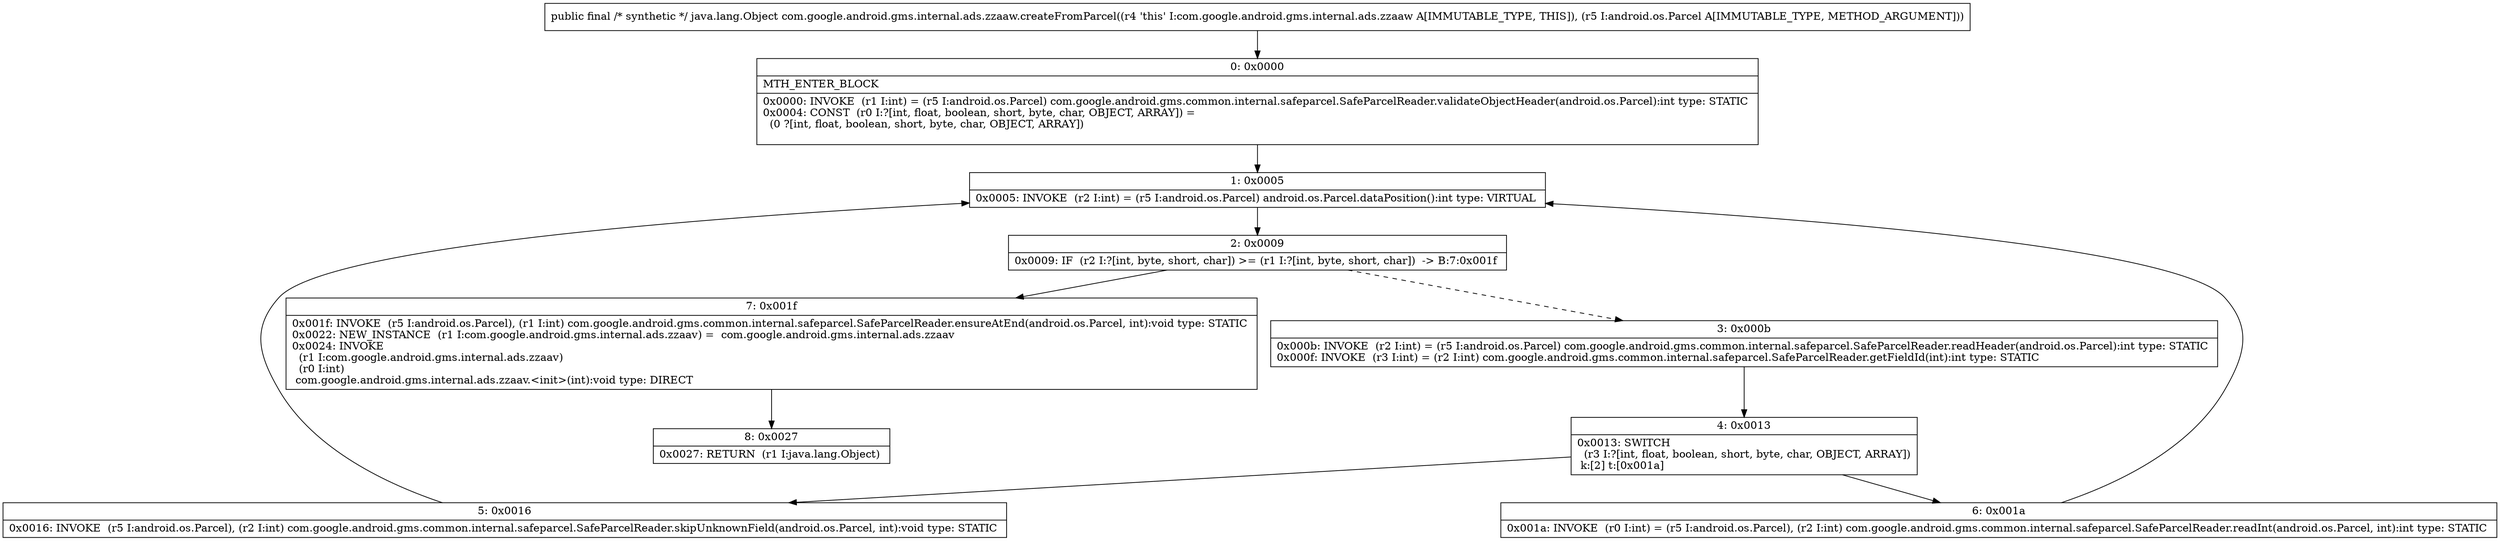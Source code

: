 digraph "CFG forcom.google.android.gms.internal.ads.zzaaw.createFromParcel(Landroid\/os\/Parcel;)Ljava\/lang\/Object;" {
Node_0 [shape=record,label="{0\:\ 0x0000|MTH_ENTER_BLOCK\l|0x0000: INVOKE  (r1 I:int) = (r5 I:android.os.Parcel) com.google.android.gms.common.internal.safeparcel.SafeParcelReader.validateObjectHeader(android.os.Parcel):int type: STATIC \l0x0004: CONST  (r0 I:?[int, float, boolean, short, byte, char, OBJECT, ARRAY]) = \l  (0 ?[int, float, boolean, short, byte, char, OBJECT, ARRAY])\l \l}"];
Node_1 [shape=record,label="{1\:\ 0x0005|0x0005: INVOKE  (r2 I:int) = (r5 I:android.os.Parcel) android.os.Parcel.dataPosition():int type: VIRTUAL \l}"];
Node_2 [shape=record,label="{2\:\ 0x0009|0x0009: IF  (r2 I:?[int, byte, short, char]) \>= (r1 I:?[int, byte, short, char])  \-\> B:7:0x001f \l}"];
Node_3 [shape=record,label="{3\:\ 0x000b|0x000b: INVOKE  (r2 I:int) = (r5 I:android.os.Parcel) com.google.android.gms.common.internal.safeparcel.SafeParcelReader.readHeader(android.os.Parcel):int type: STATIC \l0x000f: INVOKE  (r3 I:int) = (r2 I:int) com.google.android.gms.common.internal.safeparcel.SafeParcelReader.getFieldId(int):int type: STATIC \l}"];
Node_4 [shape=record,label="{4\:\ 0x0013|0x0013: SWITCH  \l  (r3 I:?[int, float, boolean, short, byte, char, OBJECT, ARRAY])\l k:[2] t:[0x001a] \l}"];
Node_5 [shape=record,label="{5\:\ 0x0016|0x0016: INVOKE  (r5 I:android.os.Parcel), (r2 I:int) com.google.android.gms.common.internal.safeparcel.SafeParcelReader.skipUnknownField(android.os.Parcel, int):void type: STATIC \l}"];
Node_6 [shape=record,label="{6\:\ 0x001a|0x001a: INVOKE  (r0 I:int) = (r5 I:android.os.Parcel), (r2 I:int) com.google.android.gms.common.internal.safeparcel.SafeParcelReader.readInt(android.os.Parcel, int):int type: STATIC \l}"];
Node_7 [shape=record,label="{7\:\ 0x001f|0x001f: INVOKE  (r5 I:android.os.Parcel), (r1 I:int) com.google.android.gms.common.internal.safeparcel.SafeParcelReader.ensureAtEnd(android.os.Parcel, int):void type: STATIC \l0x0022: NEW_INSTANCE  (r1 I:com.google.android.gms.internal.ads.zzaav) =  com.google.android.gms.internal.ads.zzaav \l0x0024: INVOKE  \l  (r1 I:com.google.android.gms.internal.ads.zzaav)\l  (r0 I:int)\l com.google.android.gms.internal.ads.zzaav.\<init\>(int):void type: DIRECT \l}"];
Node_8 [shape=record,label="{8\:\ 0x0027|0x0027: RETURN  (r1 I:java.lang.Object) \l}"];
MethodNode[shape=record,label="{public final \/* synthetic *\/ java.lang.Object com.google.android.gms.internal.ads.zzaaw.createFromParcel((r4 'this' I:com.google.android.gms.internal.ads.zzaaw A[IMMUTABLE_TYPE, THIS]), (r5 I:android.os.Parcel A[IMMUTABLE_TYPE, METHOD_ARGUMENT])) }"];
MethodNode -> Node_0;
Node_0 -> Node_1;
Node_1 -> Node_2;
Node_2 -> Node_3[style=dashed];
Node_2 -> Node_7;
Node_3 -> Node_4;
Node_4 -> Node_5;
Node_4 -> Node_6;
Node_5 -> Node_1;
Node_6 -> Node_1;
Node_7 -> Node_8;
}

